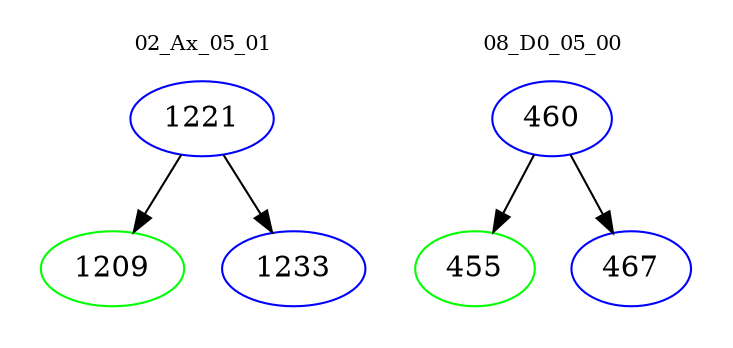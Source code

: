 digraph{
subgraph cluster_0 {
color = white
label = "02_Ax_05_01";
fontsize=10;
T0_1221 [label="1221", color="blue"]
T0_1221 -> T0_1209 [color="black"]
T0_1209 [label="1209", color="green"]
T0_1221 -> T0_1233 [color="black"]
T0_1233 [label="1233", color="blue"]
}
subgraph cluster_1 {
color = white
label = "08_D0_05_00";
fontsize=10;
T1_460 [label="460", color="blue"]
T1_460 -> T1_455 [color="black"]
T1_455 [label="455", color="green"]
T1_460 -> T1_467 [color="black"]
T1_467 [label="467", color="blue"]
}
}
